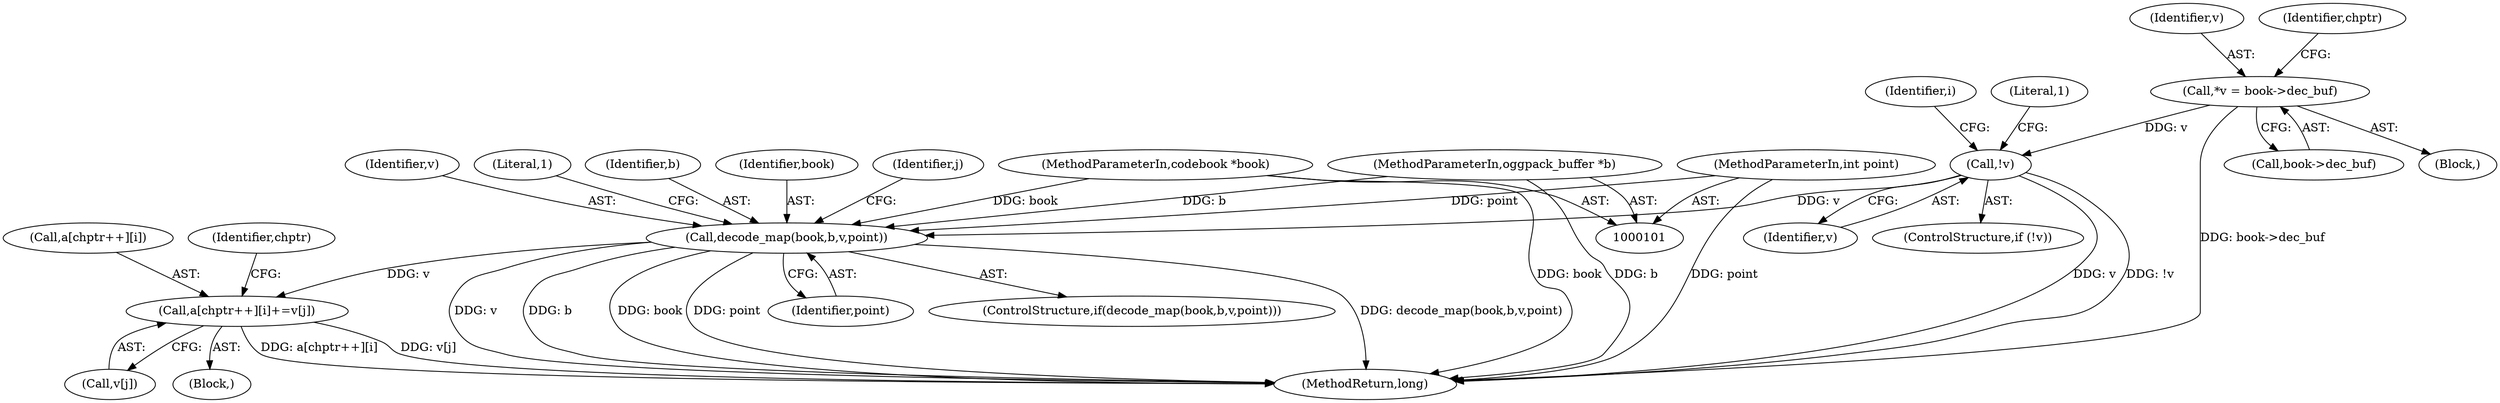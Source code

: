 digraph "0_Android_eeb4e45d5683f88488c083ecf142dc89bc3f0b47_7@array" {
"1000172" [label="(Call,a[chptr++][i]+=v[j])"];
"1000146" [label="(Call,decode_map(book,b,v,point))"];
"1000102" [label="(MethodParameterIn,codebook *book)"];
"1000106" [label="(MethodParameterIn,oggpack_buffer *b)"];
"1000130" [label="(Call,!v)"];
"1000118" [label="(Call,*v = book->dec_buf)"];
"1000108" [label="(MethodParameterIn,int point)"];
"1000172" [label="(Call,a[chptr++][i]+=v[j])"];
"1000194" [label="(MethodReturn,long)"];
"1000106" [label="(MethodParameterIn,oggpack_buffer *b)"];
"1000146" [label="(Call,decode_map(book,b,v,point))"];
"1000108" [label="(MethodParameterIn,int point)"];
"1000150" [label="(Identifier,point)"];
"1000147" [label="(Identifier,book)"];
"1000179" [label="(Call,v[j])"];
"1000156" [label="(Identifier,j)"];
"1000118" [label="(Call,*v = book->dec_buf)"];
"1000149" [label="(Identifier,v)"];
"1000130" [label="(Call,!v)"];
"1000171" [label="(Block,)"];
"1000102" [label="(MethodParameterIn,codebook *book)"];
"1000134" [label="(Literal,1)"];
"1000137" [label="(Identifier,i)"];
"1000116" [label="(Block,)"];
"1000153" [label="(Literal,1)"];
"1000120" [label="(Call,book->dec_buf)"];
"1000173" [label="(Call,a[chptr++][i])"];
"1000148" [label="(Identifier,b)"];
"1000129" [label="(ControlStructure,if (!v))"];
"1000119" [label="(Identifier,v)"];
"1000145" [label="(ControlStructure,if(decode_map(book,b,v,point)))"];
"1000127" [label="(Identifier,chptr)"];
"1000131" [label="(Identifier,v)"];
"1000184" [label="(Identifier,chptr)"];
"1000172" -> "1000171"  [label="AST: "];
"1000172" -> "1000179"  [label="CFG: "];
"1000173" -> "1000172"  [label="AST: "];
"1000179" -> "1000172"  [label="AST: "];
"1000184" -> "1000172"  [label="CFG: "];
"1000172" -> "1000194"  [label="DDG: v[j]"];
"1000172" -> "1000194"  [label="DDG: a[chptr++][i]"];
"1000146" -> "1000172"  [label="DDG: v"];
"1000146" -> "1000145"  [label="AST: "];
"1000146" -> "1000150"  [label="CFG: "];
"1000147" -> "1000146"  [label="AST: "];
"1000148" -> "1000146"  [label="AST: "];
"1000149" -> "1000146"  [label="AST: "];
"1000150" -> "1000146"  [label="AST: "];
"1000153" -> "1000146"  [label="CFG: "];
"1000156" -> "1000146"  [label="CFG: "];
"1000146" -> "1000194"  [label="DDG: point"];
"1000146" -> "1000194"  [label="DDG: decode_map(book,b,v,point)"];
"1000146" -> "1000194"  [label="DDG: v"];
"1000146" -> "1000194"  [label="DDG: b"];
"1000146" -> "1000194"  [label="DDG: book"];
"1000102" -> "1000146"  [label="DDG: book"];
"1000106" -> "1000146"  [label="DDG: b"];
"1000130" -> "1000146"  [label="DDG: v"];
"1000108" -> "1000146"  [label="DDG: point"];
"1000102" -> "1000101"  [label="AST: "];
"1000102" -> "1000194"  [label="DDG: book"];
"1000106" -> "1000101"  [label="AST: "];
"1000106" -> "1000194"  [label="DDG: b"];
"1000130" -> "1000129"  [label="AST: "];
"1000130" -> "1000131"  [label="CFG: "];
"1000131" -> "1000130"  [label="AST: "];
"1000134" -> "1000130"  [label="CFG: "];
"1000137" -> "1000130"  [label="CFG: "];
"1000130" -> "1000194"  [label="DDG: v"];
"1000130" -> "1000194"  [label="DDG: !v"];
"1000118" -> "1000130"  [label="DDG: v"];
"1000118" -> "1000116"  [label="AST: "];
"1000118" -> "1000120"  [label="CFG: "];
"1000119" -> "1000118"  [label="AST: "];
"1000120" -> "1000118"  [label="AST: "];
"1000127" -> "1000118"  [label="CFG: "];
"1000118" -> "1000194"  [label="DDG: book->dec_buf"];
"1000108" -> "1000101"  [label="AST: "];
"1000108" -> "1000194"  [label="DDG: point"];
}
